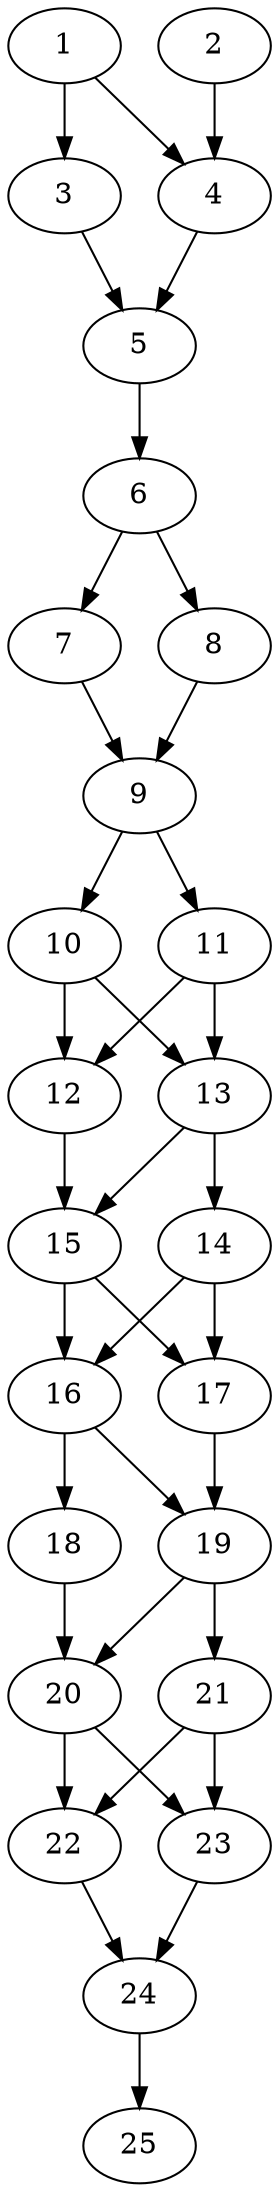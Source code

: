 // DAG automatically generated by daggen at Thu Oct  3 14:00:40 2019
// ./daggen --dot -n 25 --ccr 0.5 --fat 0.3 --regular 0.7 --density 0.9 --mindata 5242880 --maxdata 52428800 
digraph G {
  1 [size="76105728", alpha="0.11", expect_size="38052864"] 
  1 -> 3 [size ="38052864"]
  1 -> 4 [size ="38052864"]
  2 [size="29583360", alpha="0.07", expect_size="14791680"] 
  2 -> 4 [size ="14791680"]
  3 [size="54929408", alpha="0.04", expect_size="27464704"] 
  3 -> 5 [size ="27464704"]
  4 [size="32069632", alpha="0.12", expect_size="16034816"] 
  4 -> 5 [size ="16034816"]
  5 [size="57686016", alpha="0.09", expect_size="28843008"] 
  5 -> 6 [size ="28843008"]
  6 [size="26447872", alpha="0.19", expect_size="13223936"] 
  6 -> 7 [size ="13223936"]
  6 -> 8 [size ="13223936"]
  7 [size="60299264", alpha="0.12", expect_size="30149632"] 
  7 -> 9 [size ="30149632"]
  8 [size="90075136", alpha="0.04", expect_size="45037568"] 
  8 -> 9 [size ="45037568"]
  9 [size="73988096", alpha="0.17", expect_size="36994048"] 
  9 -> 10 [size ="36994048"]
  9 -> 11 [size ="36994048"]
  10 [size="67584000", alpha="0.04", expect_size="33792000"] 
  10 -> 12 [size ="33792000"]
  10 -> 13 [size ="33792000"]
  11 [size="91049984", alpha="0.19", expect_size="45524992"] 
  11 -> 12 [size ="45524992"]
  11 -> 13 [size ="45524992"]
  12 [size="50857984", alpha="0.02", expect_size="25428992"] 
  12 -> 15 [size ="25428992"]
  13 [size="83105792", alpha="0.02", expect_size="41552896"] 
  13 -> 14 [size ="41552896"]
  13 -> 15 [size ="41552896"]
  14 [size="103456768", alpha="0.19", expect_size="51728384"] 
  14 -> 16 [size ="51728384"]
  14 -> 17 [size ="51728384"]
  15 [size="66578432", alpha="0.03", expect_size="33289216"] 
  15 -> 16 [size ="33289216"]
  15 -> 17 [size ="33289216"]
  16 [size="15562752", alpha="0.06", expect_size="7781376"] 
  16 -> 18 [size ="7781376"]
  16 -> 19 [size ="7781376"]
  17 [size="11778048", alpha="0.14", expect_size="5889024"] 
  17 -> 19 [size ="5889024"]
  18 [size="68759552", alpha="0.17", expect_size="34379776"] 
  18 -> 20 [size ="34379776"]
  19 [size="86315008", alpha="0.10", expect_size="43157504"] 
  19 -> 20 [size ="43157504"]
  19 -> 21 [size ="43157504"]
  20 [size="70084608", alpha="0.19", expect_size="35042304"] 
  20 -> 22 [size ="35042304"]
  20 -> 23 [size ="35042304"]
  21 [size="87982080", alpha="0.02", expect_size="43991040"] 
  21 -> 22 [size ="43991040"]
  21 -> 23 [size ="43991040"]
  22 [size="81928192", alpha="0.09", expect_size="40964096"] 
  22 -> 24 [size ="40964096"]
  23 [size="91099136", alpha="0.06", expect_size="45549568"] 
  23 -> 24 [size ="45549568"]
  24 [size="98582528", alpha="0.07", expect_size="49291264"] 
  24 -> 25 [size ="49291264"]
  25 [size="93409280", alpha="0.18", expect_size="46704640"] 
}
